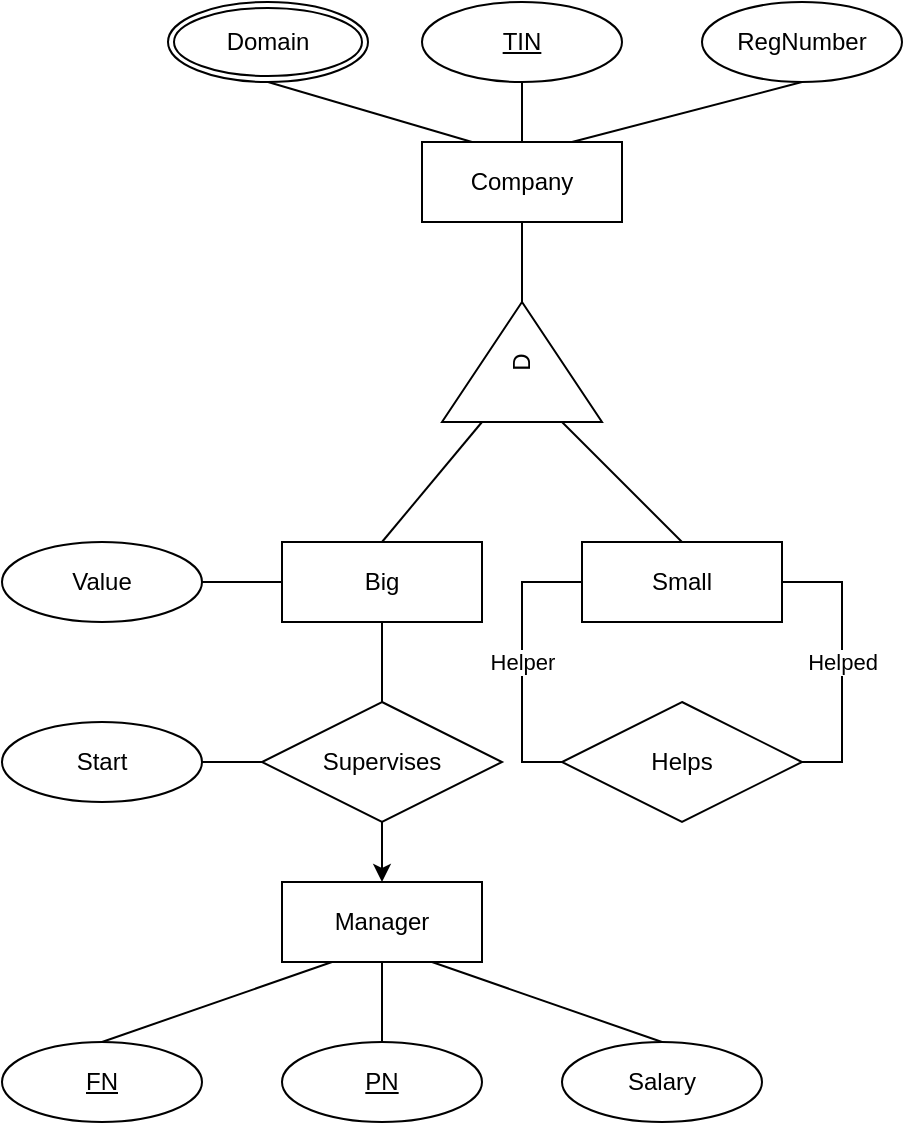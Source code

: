 <mxfile version="15.4.0" type="device"><diagram id="R2lEEEUBdFMjLlhIrx00" name="Page-1"><mxGraphModel dx="-284" dy="966" grid="1" gridSize="10" guides="1" tooltips="1" connect="1" arrows="1" fold="1" page="1" pageScale="1" pageWidth="850" pageHeight="1100" math="0" shadow="0" extFonts="Permanent Marker^https://fonts.googleapis.com/css?family=Permanent+Marker"><root><mxCell id="0"/><mxCell id="1" parent="0"/><mxCell id="LHPXUXQgm-DAPtlLSHNt-1" value="Company" style="whiteSpace=wrap;html=1;align=center;" parent="1" vertex="1"><mxGeometry x="1080" y="80" width="100" height="40" as="geometry"/></mxCell><mxCell id="LHPXUXQgm-DAPtlLSHNt-2" value="Value" style="ellipse;whiteSpace=wrap;html=1;align=center;" parent="1" vertex="1"><mxGeometry x="870" y="280" width="100" height="40" as="geometry"/></mxCell><mxCell id="LHPXUXQgm-DAPtlLSHNt-3" value="Domain" style="ellipse;shape=doubleEllipse;margin=3;whiteSpace=wrap;html=1;align=center;" parent="1" vertex="1"><mxGeometry x="953" y="10" width="100" height="40" as="geometry"/></mxCell><mxCell id="LHPXUXQgm-DAPtlLSHNt-4" value="TIN" style="ellipse;whiteSpace=wrap;html=1;align=center;fontStyle=4;" parent="1" vertex="1"><mxGeometry x="1080" y="10" width="100" height="40" as="geometry"/></mxCell><mxCell id="LHPXUXQgm-DAPtlLSHNt-5" value="D" style="triangle;whiteSpace=wrap;html=1;rotation=-90;" parent="1" vertex="1"><mxGeometry x="1100" y="150" width="60" height="80" as="geometry"/></mxCell><mxCell id="LHPXUXQgm-DAPtlLSHNt-6" value="Big" style="whiteSpace=wrap;html=1;align=center;" parent="1" vertex="1"><mxGeometry x="1010" y="280" width="100" height="40" as="geometry"/></mxCell><mxCell id="LHPXUXQgm-DAPtlLSHNt-7" value="Small" style="whiteSpace=wrap;html=1;align=center;" parent="1" vertex="1"><mxGeometry x="1160" y="280" width="100" height="40" as="geometry"/></mxCell><mxCell id="LHPXUXQgm-DAPtlLSHNt-9" value="" style="endArrow=none;html=1;entryX=1;entryY=0.5;entryDx=0;entryDy=0;exitX=0;exitY=0.5;exitDx=0;exitDy=0;" parent="1" source="LHPXUXQgm-DAPtlLSHNt-6" target="LHPXUXQgm-DAPtlLSHNt-2" edge="1"><mxGeometry width="50" height="50" relative="1" as="geometry"><mxPoint x="920" y="340" as="sourcePoint"/><mxPoint x="970" y="290" as="targetPoint"/></mxGeometry></mxCell><mxCell id="LHPXUXQgm-DAPtlLSHNt-10" value="Helps" style="shape=rhombus;perimeter=rhombusPerimeter;whiteSpace=wrap;html=1;align=center;" parent="1" vertex="1"><mxGeometry x="1150" y="360" width="120" height="60" as="geometry"/></mxCell><mxCell id="LHPXUXQgm-DAPtlLSHNt-11" value="Helped" style="endArrow=none;html=1;entryX=1;entryY=0.5;entryDx=0;entryDy=0;rounded=0;" parent="1" source="LHPXUXQgm-DAPtlLSHNt-10" target="LHPXUXQgm-DAPtlLSHNt-7" edge="1"><mxGeometry width="50" height="50" relative="1" as="geometry"><mxPoint x="1290" y="440" as="sourcePoint"/><mxPoint x="1430" y="350" as="targetPoint"/><Array as="points"><mxPoint x="1290" y="390"/><mxPoint x="1290" y="300"/></Array></mxGeometry></mxCell><mxCell id="LHPXUXQgm-DAPtlLSHNt-13" value="Helper" style="endArrow=none;html=1;exitX=0;exitY=0.5;exitDx=0;exitDy=0;entryX=0;entryY=0.5;entryDx=0;entryDy=0;rounded=0;" parent="1" source="LHPXUXQgm-DAPtlLSHNt-10" target="LHPXUXQgm-DAPtlLSHNt-7" edge="1"><mxGeometry width="50" height="50" relative="1" as="geometry"><mxPoint x="1100" y="400" as="sourcePoint"/><mxPoint x="1130" y="290" as="targetPoint"/><Array as="points"><mxPoint x="1130" y="390"/><mxPoint x="1130" y="300"/></Array></mxGeometry></mxCell><mxCell id="LHPXUXQgm-DAPtlLSHNt-16" value="Manager" style="whiteSpace=wrap;html=1;align=center;" parent="1" vertex="1"><mxGeometry x="1010" y="450" width="100" height="40" as="geometry"/></mxCell><mxCell id="LHPXUXQgm-DAPtlLSHNt-17" value="RegNumber" style="ellipse;whiteSpace=wrap;html=1;align=center;" parent="1" vertex="1"><mxGeometry x="1220" y="10" width="100" height="40" as="geometry"/></mxCell><mxCell id="LHPXUXQgm-DAPtlLSHNt-18" value="FN" style="ellipse;whiteSpace=wrap;html=1;align=center;fontStyle=4;" parent="1" vertex="1"><mxGeometry x="870" y="530" width="100" height="40" as="geometry"/></mxCell><mxCell id="LHPXUXQgm-DAPtlLSHNt-19" value="Salary" style="ellipse;whiteSpace=wrap;html=1;align=center;" parent="1" vertex="1"><mxGeometry x="1150" y="530" width="100" height="40" as="geometry"/></mxCell><mxCell id="LHPXUXQgm-DAPtlLSHNt-21" value="PN" style="ellipse;whiteSpace=wrap;html=1;align=center;fontStyle=4;" parent="1" vertex="1"><mxGeometry x="1010" y="530" width="100" height="40" as="geometry"/></mxCell><mxCell id="LHPXUXQgm-DAPtlLSHNt-22" value="" style="endArrow=none;html=1;entryX=0.25;entryY=1;entryDx=0;entryDy=0;exitX=0.5;exitY=0;exitDx=0;exitDy=0;" parent="1" source="LHPXUXQgm-DAPtlLSHNt-18" target="LHPXUXQgm-DAPtlLSHNt-16" edge="1"><mxGeometry width="50" height="50" relative="1" as="geometry"><mxPoint x="950" y="545" as="sourcePoint"/><mxPoint x="1035" y="515" as="targetPoint"/></mxGeometry></mxCell><mxCell id="LHPXUXQgm-DAPtlLSHNt-23" value="" style="endArrow=none;html=1;exitX=0.5;exitY=0;exitDx=0;exitDy=0;entryX=0.5;entryY=1;entryDx=0;entryDy=0;" parent="1" source="LHPXUXQgm-DAPtlLSHNt-21" target="LHPXUXQgm-DAPtlLSHNt-16" edge="1"><mxGeometry width="50" height="50" relative="1" as="geometry"><mxPoint x="1140" y="445" as="sourcePoint"/><mxPoint x="1060" y="515" as="targetPoint"/></mxGeometry></mxCell><mxCell id="LHPXUXQgm-DAPtlLSHNt-24" value="" style="endArrow=none;html=1;entryX=0.75;entryY=1;entryDx=0;entryDy=0;exitX=0.5;exitY=0;exitDx=0;exitDy=0;" parent="1" source="LHPXUXQgm-DAPtlLSHNt-19" target="LHPXUXQgm-DAPtlLSHNt-16" edge="1"><mxGeometry width="50" height="50" relative="1" as="geometry"><mxPoint x="1080" y="745" as="sourcePoint"/><mxPoint x="1085" y="515" as="targetPoint"/></mxGeometry></mxCell><mxCell id="LHPXUXQgm-DAPtlLSHNt-25" value="Supervises" style="shape=rhombus;perimeter=rhombusPerimeter;whiteSpace=wrap;html=1;align=center;" parent="1" vertex="1"><mxGeometry x="1000" y="360" width="120" height="60" as="geometry"/></mxCell><mxCell id="LHPXUXQgm-DAPtlLSHNt-28" value="Start" style="ellipse;whiteSpace=wrap;html=1;align=center;" parent="1" vertex="1"><mxGeometry x="870" y="370" width="100" height="40" as="geometry"/></mxCell><mxCell id="LHPXUXQgm-DAPtlLSHNt-29" value="" style="endArrow=none;html=1;exitX=1;exitY=0.5;exitDx=0;exitDy=0;entryX=0;entryY=0.5;entryDx=0;entryDy=0;" parent="1" source="LHPXUXQgm-DAPtlLSHNt-28" target="LHPXUXQgm-DAPtlLSHNt-25" edge="1"><mxGeometry width="50" height="50" relative="1" as="geometry"><mxPoint x="950" y="340" as="sourcePoint"/><mxPoint x="1000" y="290" as="targetPoint"/></mxGeometry></mxCell><mxCell id="LHPXUXQgm-DAPtlLSHNt-30" value="" style="endArrow=none;html=1;entryX=0.5;entryY=1;entryDx=0;entryDy=0;exitX=1;exitY=0.5;exitDx=0;exitDy=0;" parent="1" source="LHPXUXQgm-DAPtlLSHNt-5" target="LHPXUXQgm-DAPtlLSHNt-1" edge="1"><mxGeometry width="50" height="50" relative="1" as="geometry"><mxPoint x="1200" y="230" as="sourcePoint"/><mxPoint x="1250" y="180" as="targetPoint"/></mxGeometry></mxCell><mxCell id="LHPXUXQgm-DAPtlLSHNt-31" value="" style="endArrow=none;html=1;entryX=0;entryY=0.25;entryDx=0;entryDy=0;exitX=0.5;exitY=0;exitDx=0;exitDy=0;" parent="1" source="LHPXUXQgm-DAPtlLSHNt-6" target="LHPXUXQgm-DAPtlLSHNt-5" edge="1"><mxGeometry width="50" height="50" relative="1" as="geometry"><mxPoint x="1250" y="240" as="sourcePoint"/><mxPoint x="1300" y="190" as="targetPoint"/></mxGeometry></mxCell><mxCell id="LHPXUXQgm-DAPtlLSHNt-33" value="" style="endArrow=none;html=1;entryX=0.5;entryY=0;entryDx=0;entryDy=0;exitX=0;exitY=0.75;exitDx=0;exitDy=0;" parent="1" source="LHPXUXQgm-DAPtlLSHNt-5" target="LHPXUXQgm-DAPtlLSHNt-7" edge="1"><mxGeometry width="50" height="50" relative="1" as="geometry"><mxPoint x="1180" y="220" as="sourcePoint"/><mxPoint x="1230" y="170" as="targetPoint"/></mxGeometry></mxCell><mxCell id="LHPXUXQgm-DAPtlLSHNt-34" value="" style="endArrow=none;html=1;entryX=0.5;entryY=1;entryDx=0;entryDy=0;exitX=0.75;exitY=0;exitDx=0;exitDy=0;" parent="1" source="LHPXUXQgm-DAPtlLSHNt-1" target="LHPXUXQgm-DAPtlLSHNt-17" edge="1"><mxGeometry width="50" height="50" relative="1" as="geometry"><mxPoint x="1240" y="200" as="sourcePoint"/><mxPoint x="1290" y="150" as="targetPoint"/></mxGeometry></mxCell><mxCell id="LHPXUXQgm-DAPtlLSHNt-35" value="" style="endArrow=none;html=1;entryX=0.5;entryY=1;entryDx=0;entryDy=0;exitX=0.5;exitY=0;exitDx=0;exitDy=0;" parent="1" source="LHPXUXQgm-DAPtlLSHNt-1" target="LHPXUXQgm-DAPtlLSHNt-4" edge="1"><mxGeometry width="50" height="50" relative="1" as="geometry"><mxPoint x="910" y="200" as="sourcePoint"/><mxPoint x="960" y="150" as="targetPoint"/></mxGeometry></mxCell><mxCell id="LHPXUXQgm-DAPtlLSHNt-36" value="" style="endArrow=none;html=1;entryX=0.5;entryY=1;entryDx=0;entryDy=0;exitX=0.25;exitY=0;exitDx=0;exitDy=0;" parent="1" source="LHPXUXQgm-DAPtlLSHNt-1" target="LHPXUXQgm-DAPtlLSHNt-3" edge="1"><mxGeometry width="50" height="50" relative="1" as="geometry"><mxPoint x="930" y="180" as="sourcePoint"/><mxPoint x="980" y="130" as="targetPoint"/></mxGeometry></mxCell><mxCell id="LHPXUXQgm-DAPtlLSHNt-38" value="" style="endArrow=classic;html=1;entryX=0.5;entryY=0;entryDx=0;entryDy=0;exitX=0.5;exitY=1;exitDx=0;exitDy=0;" parent="1" source="LHPXUXQgm-DAPtlLSHNt-25" target="LHPXUXQgm-DAPtlLSHNt-16" edge="1"><mxGeometry width="50" height="50" relative="1" as="geometry"><mxPoint x="910" y="490" as="sourcePoint"/><mxPoint x="960" y="440" as="targetPoint"/></mxGeometry></mxCell><mxCell id="LHPXUXQgm-DAPtlLSHNt-39" value="" style="endArrow=none;html=1;entryX=0.5;entryY=1;entryDx=0;entryDy=0;exitX=0.5;exitY=0;exitDx=0;exitDy=0;" parent="1" source="LHPXUXQgm-DAPtlLSHNt-25" target="LHPXUXQgm-DAPtlLSHNt-6" edge="1"><mxGeometry width="50" height="50" relative="1" as="geometry"><mxPoint x="980" y="750" as="sourcePoint"/><mxPoint x="1030" y="700" as="targetPoint"/></mxGeometry></mxCell></root></mxGraphModel></diagram></mxfile>